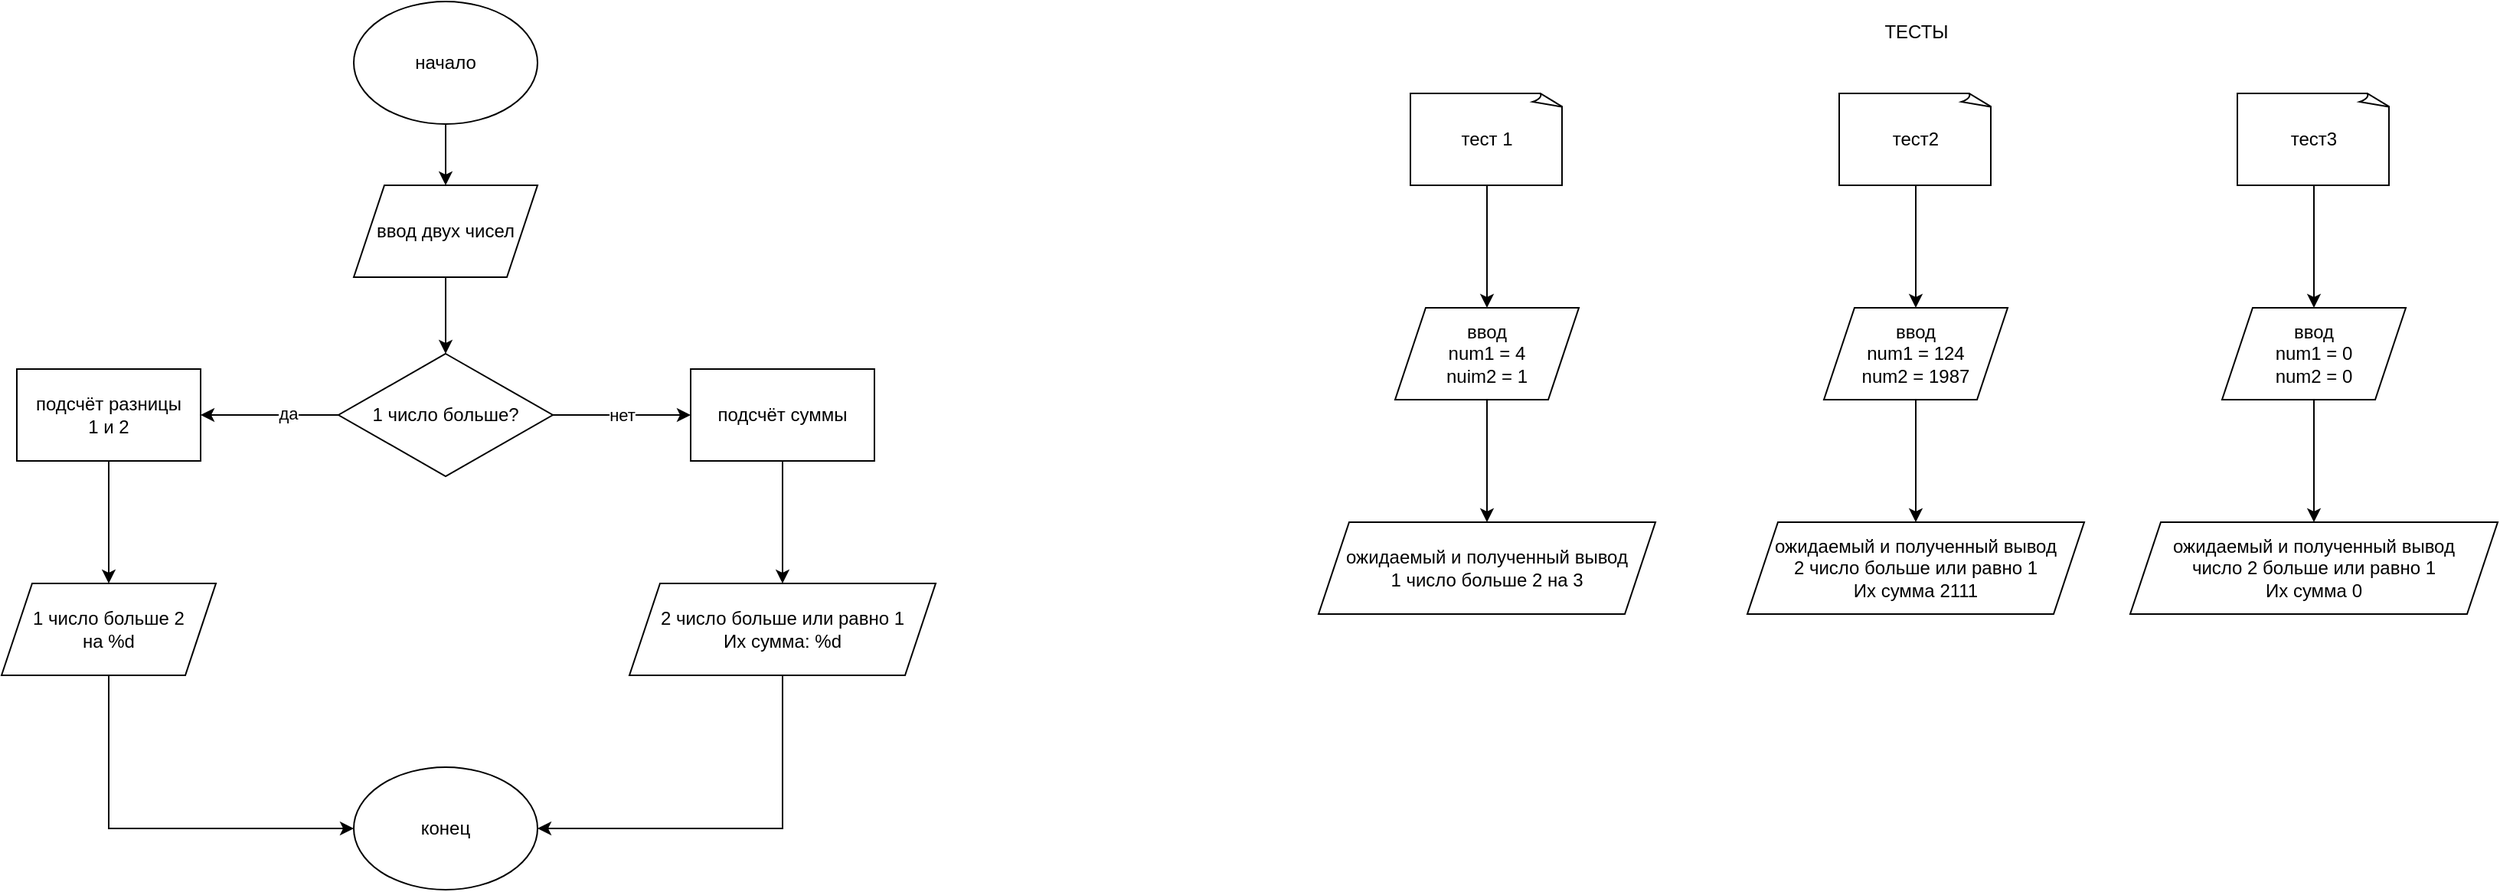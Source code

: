 <mxfile version="13.6.2" type="device"><diagram id="x1ynjcPiYDuOmoOrY5RO" name="Page-1"><mxGraphModel dx="865" dy="906" grid="1" gridSize="10" guides="1" tooltips="1" connect="1" arrows="1" fold="1" page="0" pageScale="1" pageWidth="1600" pageHeight="1200" math="0" shadow="0"><root><mxCell id="0"/><mxCell id="1" parent="0"/><mxCell id="PgvjElkTiQAB9BCHm-Fz-4" value="" style="edgeStyle=orthogonalEdgeStyle;rounded=0;orthogonalLoop=1;jettySize=auto;html=1;" edge="1" parent="1" source="PgvjElkTiQAB9BCHm-Fz-2" target="PgvjElkTiQAB9BCHm-Fz-3"><mxGeometry relative="1" as="geometry"/></mxCell><mxCell id="PgvjElkTiQAB9BCHm-Fz-2" value="ввод двух чисел" style="shape=parallelogram;perimeter=parallelogramPerimeter;whiteSpace=wrap;html=1;fixedSize=1;" vertex="1" parent="1"><mxGeometry x="460" y="-50" width="120" height="60" as="geometry"/></mxCell><mxCell id="PgvjElkTiQAB9BCHm-Fz-6" value="нет" style="edgeStyle=orthogonalEdgeStyle;rounded=0;orthogonalLoop=1;jettySize=auto;html=1;" edge="1" parent="1" source="PgvjElkTiQAB9BCHm-Fz-3" target="PgvjElkTiQAB9BCHm-Fz-5"><mxGeometry relative="1" as="geometry"/></mxCell><mxCell id="PgvjElkTiQAB9BCHm-Fz-12" value="" style="edgeStyle=orthogonalEdgeStyle;rounded=0;orthogonalLoop=1;jettySize=auto;html=1;" edge="1" parent="1" source="PgvjElkTiQAB9BCHm-Fz-3" target="PgvjElkTiQAB9BCHm-Fz-11"><mxGeometry relative="1" as="geometry"/></mxCell><mxCell id="PgvjElkTiQAB9BCHm-Fz-27" value="да" style="edgeLabel;html=1;align=center;verticalAlign=middle;resizable=0;points=[];" vertex="1" connectable="0" parent="PgvjElkTiQAB9BCHm-Fz-12"><mxGeometry x="-0.259" y="-1" relative="1" as="geometry"><mxPoint as="offset"/></mxGeometry></mxCell><mxCell id="PgvjElkTiQAB9BCHm-Fz-3" value="1 число больше?" style="rhombus;whiteSpace=wrap;html=1;" vertex="1" parent="1"><mxGeometry x="450" y="60" width="140" height="80" as="geometry"/></mxCell><mxCell id="PgvjElkTiQAB9BCHm-Fz-8" value="" style="edgeStyle=orthogonalEdgeStyle;rounded=0;orthogonalLoop=1;jettySize=auto;html=1;" edge="1" parent="1" source="PgvjElkTiQAB9BCHm-Fz-5" target="PgvjElkTiQAB9BCHm-Fz-7"><mxGeometry relative="1" as="geometry"/></mxCell><mxCell id="PgvjElkTiQAB9BCHm-Fz-5" value="подсчёт суммы" style="whiteSpace=wrap;html=1;" vertex="1" parent="1"><mxGeometry x="680" y="70" width="120" height="60" as="geometry"/></mxCell><mxCell id="PgvjElkTiQAB9BCHm-Fz-10" value="" style="edgeStyle=orthogonalEdgeStyle;rounded=0;orthogonalLoop=1;jettySize=auto;html=1;" edge="1" parent="1" source="PgvjElkTiQAB9BCHm-Fz-7" target="PgvjElkTiQAB9BCHm-Fz-9"><mxGeometry relative="1" as="geometry"><Array as="points"><mxPoint x="740" y="370"/></Array></mxGeometry></mxCell><mxCell id="PgvjElkTiQAB9BCHm-Fz-7" value="2 число больше или равно 1&lt;br&gt;Их сумма: %d" style="shape=parallelogram;perimeter=parallelogramPerimeter;whiteSpace=wrap;html=1;fixedSize=1;" vertex="1" parent="1"><mxGeometry x="640" y="210" width="200" height="60" as="geometry"/></mxCell><mxCell id="PgvjElkTiQAB9BCHm-Fz-9" value="конец" style="ellipse;whiteSpace=wrap;html=1;" vertex="1" parent="1"><mxGeometry x="460" y="330" width="120" height="80" as="geometry"/></mxCell><mxCell id="PgvjElkTiQAB9BCHm-Fz-14" value="" style="edgeStyle=orthogonalEdgeStyle;rounded=0;orthogonalLoop=1;jettySize=auto;html=1;" edge="1" parent="1" source="PgvjElkTiQAB9BCHm-Fz-11" target="PgvjElkTiQAB9BCHm-Fz-13"><mxGeometry relative="1" as="geometry"/></mxCell><mxCell id="PgvjElkTiQAB9BCHm-Fz-11" value="подсчёт разницы&lt;br&gt;1 и 2" style="whiteSpace=wrap;html=1;" vertex="1" parent="1"><mxGeometry x="240" y="70" width="120" height="60" as="geometry"/></mxCell><mxCell id="PgvjElkTiQAB9BCHm-Fz-17" style="edgeStyle=orthogonalEdgeStyle;rounded=0;orthogonalLoop=1;jettySize=auto;html=1;entryX=0;entryY=0.5;entryDx=0;entryDy=0;" edge="1" parent="1" source="PgvjElkTiQAB9BCHm-Fz-13" target="PgvjElkTiQAB9BCHm-Fz-9"><mxGeometry relative="1" as="geometry"><Array as="points"><mxPoint x="300" y="370"/></Array></mxGeometry></mxCell><mxCell id="PgvjElkTiQAB9BCHm-Fz-13" value="1 число больше 2&lt;br&gt;на %d" style="shape=parallelogram;perimeter=parallelogramPerimeter;whiteSpace=wrap;html=1;fixedSize=1;" vertex="1" parent="1"><mxGeometry x="230" y="210" width="140" height="60" as="geometry"/></mxCell><mxCell id="PgvjElkTiQAB9BCHm-Fz-19" style="edgeStyle=orthogonalEdgeStyle;rounded=0;orthogonalLoop=1;jettySize=auto;html=1;entryX=0.5;entryY=0;entryDx=0;entryDy=0;" edge="1" parent="1" source="PgvjElkTiQAB9BCHm-Fz-18" target="PgvjElkTiQAB9BCHm-Fz-2"><mxGeometry relative="1" as="geometry"/></mxCell><mxCell id="PgvjElkTiQAB9BCHm-Fz-18" value="начало" style="ellipse;whiteSpace=wrap;html=1;" vertex="1" parent="1"><mxGeometry x="460" y="-170" width="120" height="80" as="geometry"/></mxCell><mxCell id="PgvjElkTiQAB9BCHm-Fz-20" value="ТЕСТЫ" style="text;html=1;align=center;verticalAlign=middle;resizable=0;points=[];autosize=1;" vertex="1" parent="1"><mxGeometry x="1450" y="-160" width="60" height="20" as="geometry"/></mxCell><mxCell id="PgvjElkTiQAB9BCHm-Fz-24" value="" style="edgeStyle=orthogonalEdgeStyle;rounded=0;orthogonalLoop=1;jettySize=auto;html=1;" edge="1" parent="1" source="PgvjElkTiQAB9BCHm-Fz-22" target="PgvjElkTiQAB9BCHm-Fz-23"><mxGeometry relative="1" as="geometry"/></mxCell><mxCell id="PgvjElkTiQAB9BCHm-Fz-22" value="тест 1" style="whiteSpace=wrap;html=1;shape=mxgraph.basic.document" vertex="1" parent="1"><mxGeometry x="1150" y="-110" width="100" height="60" as="geometry"/></mxCell><mxCell id="PgvjElkTiQAB9BCHm-Fz-26" value="" style="edgeStyle=orthogonalEdgeStyle;rounded=0;orthogonalLoop=1;jettySize=auto;html=1;" edge="1" parent="1" source="PgvjElkTiQAB9BCHm-Fz-23" target="PgvjElkTiQAB9BCHm-Fz-25"><mxGeometry relative="1" as="geometry"/></mxCell><mxCell id="PgvjElkTiQAB9BCHm-Fz-23" value="ввод&lt;br&gt;num1 = 4&lt;br&gt;nuim2 = 1" style="shape=parallelogram;perimeter=parallelogramPerimeter;whiteSpace=wrap;html=1;fixedSize=1;" vertex="1" parent="1"><mxGeometry x="1140" y="30" width="120" height="60" as="geometry"/></mxCell><mxCell id="PgvjElkTiQAB9BCHm-Fz-25" value="ожидаемый и полученный вывод&lt;br&gt;1 число больше 2 на 3" style="shape=parallelogram;perimeter=parallelogramPerimeter;whiteSpace=wrap;html=1;fixedSize=1;" vertex="1" parent="1"><mxGeometry x="1090" y="170" width="220" height="60" as="geometry"/></mxCell><mxCell id="PgvjElkTiQAB9BCHm-Fz-31" value="" style="edgeStyle=orthogonalEdgeStyle;rounded=0;orthogonalLoop=1;jettySize=auto;html=1;" edge="1" parent="1" source="PgvjElkTiQAB9BCHm-Fz-29" target="PgvjElkTiQAB9BCHm-Fz-30"><mxGeometry relative="1" as="geometry"/></mxCell><mxCell id="PgvjElkTiQAB9BCHm-Fz-29" value="тест2" style="whiteSpace=wrap;html=1;shape=mxgraph.basic.document" vertex="1" parent="1"><mxGeometry x="1430" y="-110" width="100" height="60" as="geometry"/></mxCell><mxCell id="PgvjElkTiQAB9BCHm-Fz-33" value="" style="edgeStyle=orthogonalEdgeStyle;rounded=0;orthogonalLoop=1;jettySize=auto;html=1;" edge="1" parent="1" source="PgvjElkTiQAB9BCHm-Fz-30" target="PgvjElkTiQAB9BCHm-Fz-32"><mxGeometry relative="1" as="geometry"/></mxCell><mxCell id="PgvjElkTiQAB9BCHm-Fz-30" value="ввод&lt;br&gt;num1 = 124&lt;br&gt;num2 = 1987" style="shape=parallelogram;perimeter=parallelogramPerimeter;whiteSpace=wrap;html=1;fixedSize=1;" vertex="1" parent="1"><mxGeometry x="1420" y="30" width="120" height="60" as="geometry"/></mxCell><mxCell id="PgvjElkTiQAB9BCHm-Fz-32" value="ожидаемый и полученный вывод&lt;br&gt;2 число больше или равно 1&lt;br&gt;Их сумма 2111" style="shape=parallelogram;perimeter=parallelogramPerimeter;whiteSpace=wrap;html=1;fixedSize=1;" vertex="1" parent="1"><mxGeometry x="1370" y="170" width="220" height="60" as="geometry"/></mxCell><mxCell id="PgvjElkTiQAB9BCHm-Fz-37" value="" style="edgeStyle=orthogonalEdgeStyle;rounded=0;orthogonalLoop=1;jettySize=auto;html=1;" edge="1" parent="1" source="PgvjElkTiQAB9BCHm-Fz-35" target="PgvjElkTiQAB9BCHm-Fz-36"><mxGeometry relative="1" as="geometry"/></mxCell><mxCell id="PgvjElkTiQAB9BCHm-Fz-35" value="тест3" style="whiteSpace=wrap;html=1;shape=mxgraph.basic.document" vertex="1" parent="1"><mxGeometry x="1690" y="-110" width="100" height="60" as="geometry"/></mxCell><mxCell id="PgvjElkTiQAB9BCHm-Fz-39" value="" style="edgeStyle=orthogonalEdgeStyle;rounded=0;orthogonalLoop=1;jettySize=auto;html=1;" edge="1" parent="1" source="PgvjElkTiQAB9BCHm-Fz-36" target="PgvjElkTiQAB9BCHm-Fz-38"><mxGeometry relative="1" as="geometry"/></mxCell><mxCell id="PgvjElkTiQAB9BCHm-Fz-36" value="ввод&lt;br&gt;num1 = 0&lt;br&gt;num2 = 0" style="shape=parallelogram;perimeter=parallelogramPerimeter;whiteSpace=wrap;html=1;fixedSize=1;" vertex="1" parent="1"><mxGeometry x="1680" y="30" width="120" height="60" as="geometry"/></mxCell><mxCell id="PgvjElkTiQAB9BCHm-Fz-38" value="ожидаемый и полученный вывод&lt;br&gt;число 2 больше или равно 1&lt;br&gt;Их сумма 0" style="shape=parallelogram;perimeter=parallelogramPerimeter;whiteSpace=wrap;html=1;fixedSize=1;" vertex="1" parent="1"><mxGeometry x="1620" y="170" width="240" height="60" as="geometry"/></mxCell></root></mxGraphModel></diagram></mxfile>